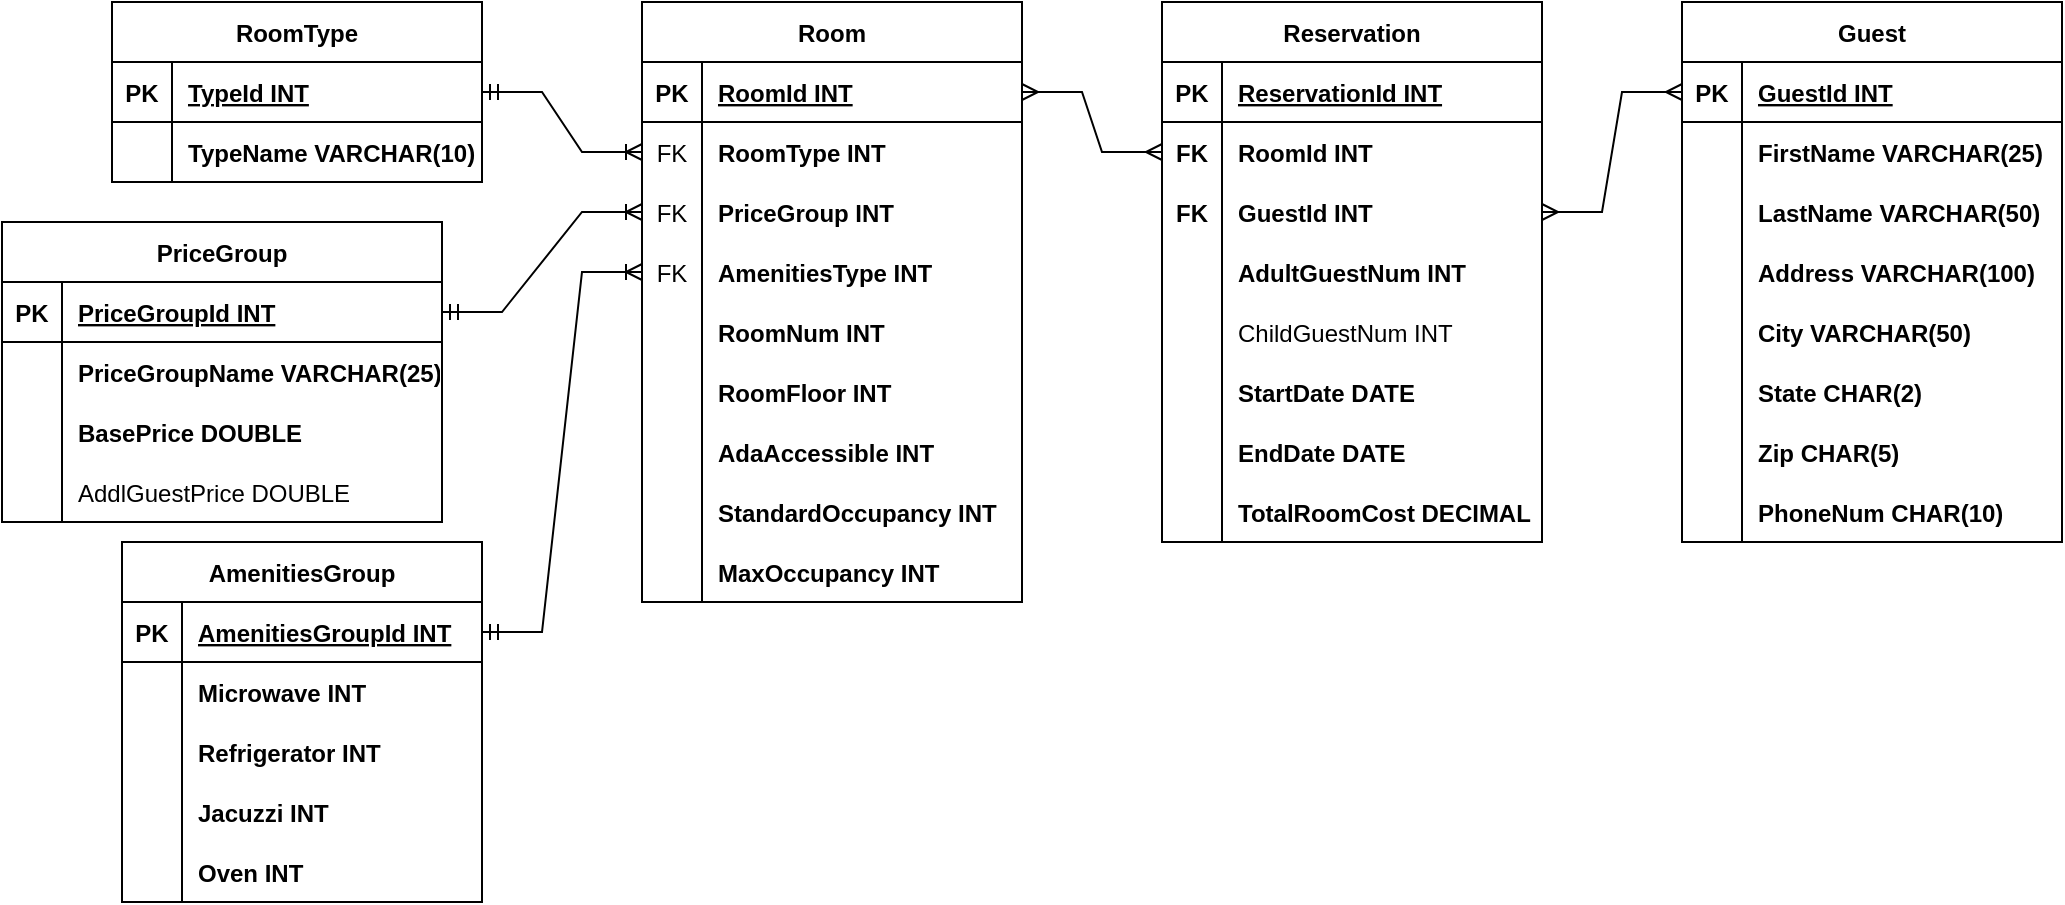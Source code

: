 <mxfile version="20.5.1" type="device"><diagram id="3-YCGGpNm0rzgTaGcJvv" name="Page-1"><mxGraphModel dx="1742" dy="748" grid="1" gridSize="10" guides="1" tooltips="1" connect="1" arrows="1" fold="1" page="1" pageScale="1" pageWidth="850" pageHeight="1100" math="0" shadow="0"><root><mxCell id="0"/><mxCell id="1" parent="0"/><mxCell id="HAqNEDZajmoXnKxnrT2e-1" value="Room" style="shape=table;startSize=30;container=1;collapsible=1;childLayout=tableLayout;fixedRows=1;rowLines=0;fontStyle=1;align=center;resizeLast=1;" vertex="1" parent="1"><mxGeometry x="-190" y="160" width="190" height="300" as="geometry"/></mxCell><mxCell id="HAqNEDZajmoXnKxnrT2e-2" value="" style="shape=tableRow;horizontal=0;startSize=0;swimlaneHead=0;swimlaneBody=0;fillColor=none;collapsible=0;dropTarget=0;points=[[0,0.5],[1,0.5]];portConstraint=eastwest;top=0;left=0;right=0;bottom=1;" vertex="1" parent="HAqNEDZajmoXnKxnrT2e-1"><mxGeometry y="30" width="190" height="30" as="geometry"/></mxCell><mxCell id="HAqNEDZajmoXnKxnrT2e-3" value="PK" style="shape=partialRectangle;connectable=0;fillColor=none;top=0;left=0;bottom=0;right=0;fontStyle=1;overflow=hidden;" vertex="1" parent="HAqNEDZajmoXnKxnrT2e-2"><mxGeometry width="30" height="30" as="geometry"><mxRectangle width="30" height="30" as="alternateBounds"/></mxGeometry></mxCell><mxCell id="HAqNEDZajmoXnKxnrT2e-4" value="RoomId INT" style="shape=partialRectangle;connectable=0;fillColor=none;top=0;left=0;bottom=0;right=0;align=left;spacingLeft=6;fontStyle=5;overflow=hidden;" vertex="1" parent="HAqNEDZajmoXnKxnrT2e-2"><mxGeometry x="30" width="160" height="30" as="geometry"><mxRectangle width="160" height="30" as="alternateBounds"/></mxGeometry></mxCell><mxCell id="HAqNEDZajmoXnKxnrT2e-5" value="" style="shape=tableRow;horizontal=0;startSize=0;swimlaneHead=0;swimlaneBody=0;fillColor=none;collapsible=0;dropTarget=0;points=[[0,0.5],[1,0.5]];portConstraint=eastwest;top=0;left=0;right=0;bottom=0;" vertex="1" parent="HAqNEDZajmoXnKxnrT2e-1"><mxGeometry y="60" width="190" height="30" as="geometry"/></mxCell><mxCell id="HAqNEDZajmoXnKxnrT2e-6" value="FK" style="shape=partialRectangle;connectable=0;fillColor=none;top=0;left=0;bottom=0;right=0;editable=1;overflow=hidden;" vertex="1" parent="HAqNEDZajmoXnKxnrT2e-5"><mxGeometry width="30" height="30" as="geometry"><mxRectangle width="30" height="30" as="alternateBounds"/></mxGeometry></mxCell><mxCell id="HAqNEDZajmoXnKxnrT2e-7" value="RoomType INT" style="shape=partialRectangle;connectable=0;fillColor=none;top=0;left=0;bottom=0;right=0;align=left;spacingLeft=6;overflow=hidden;fontStyle=1" vertex="1" parent="HAqNEDZajmoXnKxnrT2e-5"><mxGeometry x="30" width="160" height="30" as="geometry"><mxRectangle width="160" height="30" as="alternateBounds"/></mxGeometry></mxCell><mxCell id="HAqNEDZajmoXnKxnrT2e-58" value="" style="shape=tableRow;horizontal=0;startSize=0;swimlaneHead=0;swimlaneBody=0;fillColor=none;collapsible=0;dropTarget=0;points=[[0,0.5],[1,0.5]];portConstraint=eastwest;top=0;left=0;right=0;bottom=0;" vertex="1" parent="HAqNEDZajmoXnKxnrT2e-1"><mxGeometry y="90" width="190" height="30" as="geometry"/></mxCell><mxCell id="HAqNEDZajmoXnKxnrT2e-59" value="FK" style="shape=partialRectangle;connectable=0;fillColor=none;top=0;left=0;bottom=0;right=0;editable=1;overflow=hidden;" vertex="1" parent="HAqNEDZajmoXnKxnrT2e-58"><mxGeometry width="30" height="30" as="geometry"><mxRectangle width="30" height="30" as="alternateBounds"/></mxGeometry></mxCell><mxCell id="HAqNEDZajmoXnKxnrT2e-60" value="PriceGroup INT" style="shape=partialRectangle;connectable=0;fillColor=none;top=0;left=0;bottom=0;right=0;align=left;spacingLeft=6;overflow=hidden;fontStyle=1" vertex="1" parent="HAqNEDZajmoXnKxnrT2e-58"><mxGeometry x="30" width="160" height="30" as="geometry"><mxRectangle width="160" height="30" as="alternateBounds"/></mxGeometry></mxCell><mxCell id="HAqNEDZajmoXnKxnrT2e-36" value="" style="shape=tableRow;horizontal=0;startSize=0;swimlaneHead=0;swimlaneBody=0;fillColor=none;collapsible=0;dropTarget=0;points=[[0,0.5],[1,0.5]];portConstraint=eastwest;top=0;left=0;right=0;bottom=0;" vertex="1" parent="HAqNEDZajmoXnKxnrT2e-1"><mxGeometry y="120" width="190" height="30" as="geometry"/></mxCell><mxCell id="HAqNEDZajmoXnKxnrT2e-37" value="FK" style="shape=partialRectangle;connectable=0;fillColor=none;top=0;left=0;bottom=0;right=0;editable=1;overflow=hidden;" vertex="1" parent="HAqNEDZajmoXnKxnrT2e-36"><mxGeometry width="30" height="30" as="geometry"><mxRectangle width="30" height="30" as="alternateBounds"/></mxGeometry></mxCell><mxCell id="HAqNEDZajmoXnKxnrT2e-38" value="AmenitiesType INT" style="shape=partialRectangle;connectable=0;fillColor=none;top=0;left=0;bottom=0;right=0;align=left;spacingLeft=6;overflow=hidden;fontStyle=1" vertex="1" parent="HAqNEDZajmoXnKxnrT2e-36"><mxGeometry x="30" width="160" height="30" as="geometry"><mxRectangle width="160" height="30" as="alternateBounds"/></mxGeometry></mxCell><mxCell id="HAqNEDZajmoXnKxnrT2e-55" value="" style="shape=tableRow;horizontal=0;startSize=0;swimlaneHead=0;swimlaneBody=0;fillColor=none;collapsible=0;dropTarget=0;points=[[0,0.5],[1,0.5]];portConstraint=eastwest;top=0;left=0;right=0;bottom=0;" vertex="1" parent="HAqNEDZajmoXnKxnrT2e-1"><mxGeometry y="150" width="190" height="30" as="geometry"/></mxCell><mxCell id="HAqNEDZajmoXnKxnrT2e-56" value="" style="shape=partialRectangle;connectable=0;fillColor=none;top=0;left=0;bottom=0;right=0;editable=1;overflow=hidden;" vertex="1" parent="HAqNEDZajmoXnKxnrT2e-55"><mxGeometry width="30" height="30" as="geometry"><mxRectangle width="30" height="30" as="alternateBounds"/></mxGeometry></mxCell><mxCell id="HAqNEDZajmoXnKxnrT2e-57" value="RoomNum INT" style="shape=partialRectangle;connectable=0;fillColor=none;top=0;left=0;bottom=0;right=0;align=left;spacingLeft=6;overflow=hidden;fontStyle=1" vertex="1" parent="HAqNEDZajmoXnKxnrT2e-55"><mxGeometry x="30" width="160" height="30" as="geometry"><mxRectangle width="160" height="30" as="alternateBounds"/></mxGeometry></mxCell><mxCell id="HAqNEDZajmoXnKxnrT2e-189" value="" style="shape=tableRow;horizontal=0;startSize=0;swimlaneHead=0;swimlaneBody=0;fillColor=none;collapsible=0;dropTarget=0;points=[[0,0.5],[1,0.5]];portConstraint=eastwest;top=0;left=0;right=0;bottom=0;" vertex="1" parent="HAqNEDZajmoXnKxnrT2e-1"><mxGeometry y="180" width="190" height="30" as="geometry"/></mxCell><mxCell id="HAqNEDZajmoXnKxnrT2e-190" value="" style="shape=partialRectangle;connectable=0;fillColor=none;top=0;left=0;bottom=0;right=0;editable=1;overflow=hidden;" vertex="1" parent="HAqNEDZajmoXnKxnrT2e-189"><mxGeometry width="30" height="30" as="geometry"><mxRectangle width="30" height="30" as="alternateBounds"/></mxGeometry></mxCell><mxCell id="HAqNEDZajmoXnKxnrT2e-191" value="RoomFloor INT" style="shape=partialRectangle;connectable=0;fillColor=none;top=0;left=0;bottom=0;right=0;align=left;spacingLeft=6;overflow=hidden;fontStyle=1" vertex="1" parent="HAqNEDZajmoXnKxnrT2e-189"><mxGeometry x="30" width="160" height="30" as="geometry"><mxRectangle width="160" height="30" as="alternateBounds"/></mxGeometry></mxCell><mxCell id="HAqNEDZajmoXnKxnrT2e-8" value="" style="shape=tableRow;horizontal=0;startSize=0;swimlaneHead=0;swimlaneBody=0;fillColor=none;collapsible=0;dropTarget=0;points=[[0,0.5],[1,0.5]];portConstraint=eastwest;top=0;left=0;right=0;bottom=0;" vertex="1" parent="HAqNEDZajmoXnKxnrT2e-1"><mxGeometry y="210" width="190" height="30" as="geometry"/></mxCell><mxCell id="HAqNEDZajmoXnKxnrT2e-9" value="" style="shape=partialRectangle;connectable=0;fillColor=none;top=0;left=0;bottom=0;right=0;editable=1;overflow=hidden;" vertex="1" parent="HAqNEDZajmoXnKxnrT2e-8"><mxGeometry width="30" height="30" as="geometry"><mxRectangle width="30" height="30" as="alternateBounds"/></mxGeometry></mxCell><mxCell id="HAqNEDZajmoXnKxnrT2e-10" value="AdaAccessible INT" style="shape=partialRectangle;connectable=0;fillColor=none;top=0;left=0;bottom=0;right=0;align=left;spacingLeft=6;overflow=hidden;fontStyle=1" vertex="1" parent="HAqNEDZajmoXnKxnrT2e-8"><mxGeometry x="30" width="160" height="30" as="geometry"><mxRectangle width="160" height="30" as="alternateBounds"/></mxGeometry></mxCell><mxCell id="HAqNEDZajmoXnKxnrT2e-11" value="" style="shape=tableRow;horizontal=0;startSize=0;swimlaneHead=0;swimlaneBody=0;fillColor=none;collapsible=0;dropTarget=0;points=[[0,0.5],[1,0.5]];portConstraint=eastwest;top=0;left=0;right=0;bottom=0;" vertex="1" parent="HAqNEDZajmoXnKxnrT2e-1"><mxGeometry y="240" width="190" height="30" as="geometry"/></mxCell><mxCell id="HAqNEDZajmoXnKxnrT2e-12" value="" style="shape=partialRectangle;connectable=0;fillColor=none;top=0;left=0;bottom=0;right=0;editable=1;overflow=hidden;" vertex="1" parent="HAqNEDZajmoXnKxnrT2e-11"><mxGeometry width="30" height="30" as="geometry"><mxRectangle width="30" height="30" as="alternateBounds"/></mxGeometry></mxCell><mxCell id="HAqNEDZajmoXnKxnrT2e-13" value="StandardOccupancy INT" style="shape=partialRectangle;connectable=0;fillColor=none;top=0;left=0;bottom=0;right=0;align=left;spacingLeft=6;overflow=hidden;fontStyle=1" vertex="1" parent="HAqNEDZajmoXnKxnrT2e-11"><mxGeometry x="30" width="160" height="30" as="geometry"><mxRectangle width="160" height="30" as="alternateBounds"/></mxGeometry></mxCell><mxCell id="HAqNEDZajmoXnKxnrT2e-30" value="" style="shape=tableRow;horizontal=0;startSize=0;swimlaneHead=0;swimlaneBody=0;fillColor=none;collapsible=0;dropTarget=0;points=[[0,0.5],[1,0.5]];portConstraint=eastwest;top=0;left=0;right=0;bottom=0;" vertex="1" parent="HAqNEDZajmoXnKxnrT2e-1"><mxGeometry y="270" width="190" height="30" as="geometry"/></mxCell><mxCell id="HAqNEDZajmoXnKxnrT2e-31" value="" style="shape=partialRectangle;connectable=0;fillColor=none;top=0;left=0;bottom=0;right=0;editable=1;overflow=hidden;" vertex="1" parent="HAqNEDZajmoXnKxnrT2e-30"><mxGeometry width="30" height="30" as="geometry"><mxRectangle width="30" height="30" as="alternateBounds"/></mxGeometry></mxCell><mxCell id="HAqNEDZajmoXnKxnrT2e-32" value="MaxOccupancy INT" style="shape=partialRectangle;connectable=0;fillColor=none;top=0;left=0;bottom=0;right=0;align=left;spacingLeft=6;overflow=hidden;fontStyle=1" vertex="1" parent="HAqNEDZajmoXnKxnrT2e-30"><mxGeometry x="30" width="160" height="30" as="geometry"><mxRectangle width="160" height="30" as="alternateBounds"/></mxGeometry></mxCell><mxCell id="HAqNEDZajmoXnKxnrT2e-42" value="RoomType" style="shape=table;startSize=30;container=1;collapsible=1;childLayout=tableLayout;fixedRows=1;rowLines=0;fontStyle=1;align=center;resizeLast=1;" vertex="1" parent="1"><mxGeometry x="-455" y="160" width="185" height="90" as="geometry"/></mxCell><mxCell id="HAqNEDZajmoXnKxnrT2e-43" value="" style="shape=tableRow;horizontal=0;startSize=0;swimlaneHead=0;swimlaneBody=0;fillColor=none;collapsible=0;dropTarget=0;points=[[0,0.5],[1,0.5]];portConstraint=eastwest;top=0;left=0;right=0;bottom=1;" vertex="1" parent="HAqNEDZajmoXnKxnrT2e-42"><mxGeometry y="30" width="185" height="30" as="geometry"/></mxCell><mxCell id="HAqNEDZajmoXnKxnrT2e-44" value="PK" style="shape=partialRectangle;connectable=0;fillColor=none;top=0;left=0;bottom=0;right=0;fontStyle=1;overflow=hidden;" vertex="1" parent="HAqNEDZajmoXnKxnrT2e-43"><mxGeometry width="30" height="30" as="geometry"><mxRectangle width="30" height="30" as="alternateBounds"/></mxGeometry></mxCell><mxCell id="HAqNEDZajmoXnKxnrT2e-45" value="TypeId INT" style="shape=partialRectangle;connectable=0;fillColor=none;top=0;left=0;bottom=0;right=0;align=left;spacingLeft=6;fontStyle=5;overflow=hidden;" vertex="1" parent="HAqNEDZajmoXnKxnrT2e-43"><mxGeometry x="30" width="155" height="30" as="geometry"><mxRectangle width="155" height="30" as="alternateBounds"/></mxGeometry></mxCell><mxCell id="HAqNEDZajmoXnKxnrT2e-46" value="" style="shape=tableRow;horizontal=0;startSize=0;swimlaneHead=0;swimlaneBody=0;fillColor=none;collapsible=0;dropTarget=0;points=[[0,0.5],[1,0.5]];portConstraint=eastwest;top=0;left=0;right=0;bottom=0;" vertex="1" parent="HAqNEDZajmoXnKxnrT2e-42"><mxGeometry y="60" width="185" height="30" as="geometry"/></mxCell><mxCell id="HAqNEDZajmoXnKxnrT2e-47" value="" style="shape=partialRectangle;connectable=0;fillColor=none;top=0;left=0;bottom=0;right=0;editable=1;overflow=hidden;" vertex="1" parent="HAqNEDZajmoXnKxnrT2e-46"><mxGeometry width="30" height="30" as="geometry"><mxRectangle width="30" height="30" as="alternateBounds"/></mxGeometry></mxCell><mxCell id="HAqNEDZajmoXnKxnrT2e-48" value="TypeName VARCHAR(10)" style="shape=partialRectangle;connectable=0;fillColor=none;top=0;left=0;bottom=0;right=0;align=left;spacingLeft=6;overflow=hidden;fontStyle=1" vertex="1" parent="HAqNEDZajmoXnKxnrT2e-46"><mxGeometry x="30" width="155" height="30" as="geometry"><mxRectangle width="155" height="30" as="alternateBounds"/></mxGeometry></mxCell><mxCell id="HAqNEDZajmoXnKxnrT2e-61" value="PriceGroup" style="shape=table;startSize=30;container=1;collapsible=1;childLayout=tableLayout;fixedRows=1;rowLines=0;fontStyle=1;align=center;resizeLast=1;" vertex="1" parent="1"><mxGeometry x="-510" y="270" width="220" height="150" as="geometry"/></mxCell><mxCell id="HAqNEDZajmoXnKxnrT2e-62" value="" style="shape=tableRow;horizontal=0;startSize=0;swimlaneHead=0;swimlaneBody=0;fillColor=none;collapsible=0;dropTarget=0;points=[[0,0.5],[1,0.5]];portConstraint=eastwest;top=0;left=0;right=0;bottom=1;" vertex="1" parent="HAqNEDZajmoXnKxnrT2e-61"><mxGeometry y="30" width="220" height="30" as="geometry"/></mxCell><mxCell id="HAqNEDZajmoXnKxnrT2e-63" value="PK" style="shape=partialRectangle;connectable=0;fillColor=none;top=0;left=0;bottom=0;right=0;fontStyle=1;overflow=hidden;" vertex="1" parent="HAqNEDZajmoXnKxnrT2e-62"><mxGeometry width="30" height="30" as="geometry"><mxRectangle width="30" height="30" as="alternateBounds"/></mxGeometry></mxCell><mxCell id="HAqNEDZajmoXnKxnrT2e-64" value="PriceGroupId INT" style="shape=partialRectangle;connectable=0;fillColor=none;top=0;left=0;bottom=0;right=0;align=left;spacingLeft=6;fontStyle=5;overflow=hidden;" vertex="1" parent="HAqNEDZajmoXnKxnrT2e-62"><mxGeometry x="30" width="190" height="30" as="geometry"><mxRectangle width="190" height="30" as="alternateBounds"/></mxGeometry></mxCell><mxCell id="HAqNEDZajmoXnKxnrT2e-65" value="" style="shape=tableRow;horizontal=0;startSize=0;swimlaneHead=0;swimlaneBody=0;fillColor=none;collapsible=0;dropTarget=0;points=[[0,0.5],[1,0.5]];portConstraint=eastwest;top=0;left=0;right=0;bottom=0;" vertex="1" parent="HAqNEDZajmoXnKxnrT2e-61"><mxGeometry y="60" width="220" height="30" as="geometry"/></mxCell><mxCell id="HAqNEDZajmoXnKxnrT2e-66" value="" style="shape=partialRectangle;connectable=0;fillColor=none;top=0;left=0;bottom=0;right=0;editable=1;overflow=hidden;" vertex="1" parent="HAqNEDZajmoXnKxnrT2e-65"><mxGeometry width="30" height="30" as="geometry"><mxRectangle width="30" height="30" as="alternateBounds"/></mxGeometry></mxCell><mxCell id="HAqNEDZajmoXnKxnrT2e-67" value="PriceGroupName VARCHAR(25)" style="shape=partialRectangle;connectable=0;fillColor=none;top=0;left=0;bottom=0;right=0;align=left;spacingLeft=6;overflow=hidden;fontStyle=1" vertex="1" parent="HAqNEDZajmoXnKxnrT2e-65"><mxGeometry x="30" width="190" height="30" as="geometry"><mxRectangle width="190" height="30" as="alternateBounds"/></mxGeometry></mxCell><mxCell id="HAqNEDZajmoXnKxnrT2e-183" value="" style="shape=tableRow;horizontal=0;startSize=0;swimlaneHead=0;swimlaneBody=0;fillColor=none;collapsible=0;dropTarget=0;points=[[0,0.5],[1,0.5]];portConstraint=eastwest;top=0;left=0;right=0;bottom=0;" vertex="1" parent="HAqNEDZajmoXnKxnrT2e-61"><mxGeometry y="90" width="220" height="30" as="geometry"/></mxCell><mxCell id="HAqNEDZajmoXnKxnrT2e-184" value="" style="shape=partialRectangle;connectable=0;fillColor=none;top=0;left=0;bottom=0;right=0;editable=1;overflow=hidden;" vertex="1" parent="HAqNEDZajmoXnKxnrT2e-183"><mxGeometry width="30" height="30" as="geometry"><mxRectangle width="30" height="30" as="alternateBounds"/></mxGeometry></mxCell><mxCell id="HAqNEDZajmoXnKxnrT2e-185" value="BasePrice DOUBLE" style="shape=partialRectangle;connectable=0;fillColor=none;top=0;left=0;bottom=0;right=0;align=left;spacingLeft=6;overflow=hidden;fontStyle=1" vertex="1" parent="HAqNEDZajmoXnKxnrT2e-183"><mxGeometry x="30" width="190" height="30" as="geometry"><mxRectangle width="190" height="30" as="alternateBounds"/></mxGeometry></mxCell><mxCell id="HAqNEDZajmoXnKxnrT2e-68" value="" style="shape=tableRow;horizontal=0;startSize=0;swimlaneHead=0;swimlaneBody=0;fillColor=none;collapsible=0;dropTarget=0;points=[[0,0.5],[1,0.5]];portConstraint=eastwest;top=0;left=0;right=0;bottom=0;" vertex="1" parent="HAqNEDZajmoXnKxnrT2e-61"><mxGeometry y="120" width="220" height="30" as="geometry"/></mxCell><mxCell id="HAqNEDZajmoXnKxnrT2e-69" value="" style="shape=partialRectangle;connectable=0;fillColor=none;top=0;left=0;bottom=0;right=0;editable=1;overflow=hidden;" vertex="1" parent="HAqNEDZajmoXnKxnrT2e-68"><mxGeometry width="30" height="30" as="geometry"><mxRectangle width="30" height="30" as="alternateBounds"/></mxGeometry></mxCell><mxCell id="HAqNEDZajmoXnKxnrT2e-70" value="AddlGuestPrice DOUBLE" style="shape=partialRectangle;connectable=0;fillColor=none;top=0;left=0;bottom=0;right=0;align=left;spacingLeft=6;overflow=hidden;fontStyle=0" vertex="1" parent="HAqNEDZajmoXnKxnrT2e-68"><mxGeometry x="30" width="190" height="30" as="geometry"><mxRectangle width="190" height="30" as="alternateBounds"/></mxGeometry></mxCell><mxCell id="HAqNEDZajmoXnKxnrT2e-74" value="Guest" style="shape=table;startSize=30;container=1;collapsible=1;childLayout=tableLayout;fixedRows=1;rowLines=0;fontStyle=1;align=center;resizeLast=1;" vertex="1" parent="1"><mxGeometry x="330" y="160" width="190" height="270" as="geometry"/></mxCell><mxCell id="HAqNEDZajmoXnKxnrT2e-75" value="" style="shape=tableRow;horizontal=0;startSize=0;swimlaneHead=0;swimlaneBody=0;fillColor=none;collapsible=0;dropTarget=0;points=[[0,0.5],[1,0.5]];portConstraint=eastwest;top=0;left=0;right=0;bottom=1;" vertex="1" parent="HAqNEDZajmoXnKxnrT2e-74"><mxGeometry y="30" width="190" height="30" as="geometry"/></mxCell><mxCell id="HAqNEDZajmoXnKxnrT2e-76" value="PK" style="shape=partialRectangle;connectable=0;fillColor=none;top=0;left=0;bottom=0;right=0;fontStyle=1;overflow=hidden;" vertex="1" parent="HAqNEDZajmoXnKxnrT2e-75"><mxGeometry width="30" height="30" as="geometry"><mxRectangle width="30" height="30" as="alternateBounds"/></mxGeometry></mxCell><mxCell id="HAqNEDZajmoXnKxnrT2e-77" value="GuestId INT" style="shape=partialRectangle;connectable=0;fillColor=none;top=0;left=0;bottom=0;right=0;align=left;spacingLeft=6;fontStyle=5;overflow=hidden;" vertex="1" parent="HAqNEDZajmoXnKxnrT2e-75"><mxGeometry x="30" width="160" height="30" as="geometry"><mxRectangle width="160" height="30" as="alternateBounds"/></mxGeometry></mxCell><mxCell id="HAqNEDZajmoXnKxnrT2e-78" value="" style="shape=tableRow;horizontal=0;startSize=0;swimlaneHead=0;swimlaneBody=0;fillColor=none;collapsible=0;dropTarget=0;points=[[0,0.5],[1,0.5]];portConstraint=eastwest;top=0;left=0;right=0;bottom=0;" vertex="1" parent="HAqNEDZajmoXnKxnrT2e-74"><mxGeometry y="60" width="190" height="30" as="geometry"/></mxCell><mxCell id="HAqNEDZajmoXnKxnrT2e-79" value="" style="shape=partialRectangle;connectable=0;fillColor=none;top=0;left=0;bottom=0;right=0;editable=1;overflow=hidden;" vertex="1" parent="HAqNEDZajmoXnKxnrT2e-78"><mxGeometry width="30" height="30" as="geometry"><mxRectangle width="30" height="30" as="alternateBounds"/></mxGeometry></mxCell><mxCell id="HAqNEDZajmoXnKxnrT2e-80" value="FirstName VARCHAR(25)" style="shape=partialRectangle;connectable=0;fillColor=none;top=0;left=0;bottom=0;right=0;align=left;spacingLeft=6;overflow=hidden;fontStyle=1" vertex="1" parent="HAqNEDZajmoXnKxnrT2e-78"><mxGeometry x="30" width="160" height="30" as="geometry"><mxRectangle width="160" height="30" as="alternateBounds"/></mxGeometry></mxCell><mxCell id="HAqNEDZajmoXnKxnrT2e-81" value="" style="shape=tableRow;horizontal=0;startSize=0;swimlaneHead=0;swimlaneBody=0;fillColor=none;collapsible=0;dropTarget=0;points=[[0,0.5],[1,0.5]];portConstraint=eastwest;top=0;left=0;right=0;bottom=0;" vertex="1" parent="HAqNEDZajmoXnKxnrT2e-74"><mxGeometry y="90" width="190" height="30" as="geometry"/></mxCell><mxCell id="HAqNEDZajmoXnKxnrT2e-82" value="" style="shape=partialRectangle;connectable=0;fillColor=none;top=0;left=0;bottom=0;right=0;editable=1;overflow=hidden;" vertex="1" parent="HAqNEDZajmoXnKxnrT2e-81"><mxGeometry width="30" height="30" as="geometry"><mxRectangle width="30" height="30" as="alternateBounds"/></mxGeometry></mxCell><mxCell id="HAqNEDZajmoXnKxnrT2e-83" value="LastName VARCHAR(50)" style="shape=partialRectangle;connectable=0;fillColor=none;top=0;left=0;bottom=0;right=0;align=left;spacingLeft=6;overflow=hidden;fontStyle=1" vertex="1" parent="HAqNEDZajmoXnKxnrT2e-81"><mxGeometry x="30" width="160" height="30" as="geometry"><mxRectangle width="160" height="30" as="alternateBounds"/></mxGeometry></mxCell><mxCell id="HAqNEDZajmoXnKxnrT2e-84" value="" style="shape=tableRow;horizontal=0;startSize=0;swimlaneHead=0;swimlaneBody=0;fillColor=none;collapsible=0;dropTarget=0;points=[[0,0.5],[1,0.5]];portConstraint=eastwest;top=0;left=0;right=0;bottom=0;" vertex="1" parent="HAqNEDZajmoXnKxnrT2e-74"><mxGeometry y="120" width="190" height="30" as="geometry"/></mxCell><mxCell id="HAqNEDZajmoXnKxnrT2e-85" value="" style="shape=partialRectangle;connectable=0;fillColor=none;top=0;left=0;bottom=0;right=0;editable=1;overflow=hidden;" vertex="1" parent="HAqNEDZajmoXnKxnrT2e-84"><mxGeometry width="30" height="30" as="geometry"><mxRectangle width="30" height="30" as="alternateBounds"/></mxGeometry></mxCell><mxCell id="HAqNEDZajmoXnKxnrT2e-86" value="Address VARCHAR(100)" style="shape=partialRectangle;connectable=0;fillColor=none;top=0;left=0;bottom=0;right=0;align=left;spacingLeft=6;overflow=hidden;fontStyle=1" vertex="1" parent="HAqNEDZajmoXnKxnrT2e-84"><mxGeometry x="30" width="160" height="30" as="geometry"><mxRectangle width="160" height="30" as="alternateBounds"/></mxGeometry></mxCell><mxCell id="HAqNEDZajmoXnKxnrT2e-87" value="" style="shape=tableRow;horizontal=0;startSize=0;swimlaneHead=0;swimlaneBody=0;fillColor=none;collapsible=0;dropTarget=0;points=[[0,0.5],[1,0.5]];portConstraint=eastwest;top=0;left=0;right=0;bottom=0;" vertex="1" parent="HAqNEDZajmoXnKxnrT2e-74"><mxGeometry y="150" width="190" height="30" as="geometry"/></mxCell><mxCell id="HAqNEDZajmoXnKxnrT2e-88" value="" style="shape=partialRectangle;connectable=0;fillColor=none;top=0;left=0;bottom=0;right=0;editable=1;overflow=hidden;" vertex="1" parent="HAqNEDZajmoXnKxnrT2e-87"><mxGeometry width="30" height="30" as="geometry"><mxRectangle width="30" height="30" as="alternateBounds"/></mxGeometry></mxCell><mxCell id="HAqNEDZajmoXnKxnrT2e-89" value="City VARCHAR(50)" style="shape=partialRectangle;connectable=0;fillColor=none;top=0;left=0;bottom=0;right=0;align=left;spacingLeft=6;overflow=hidden;fontStyle=1" vertex="1" parent="HAqNEDZajmoXnKxnrT2e-87"><mxGeometry x="30" width="160" height="30" as="geometry"><mxRectangle width="160" height="30" as="alternateBounds"/></mxGeometry></mxCell><mxCell id="HAqNEDZajmoXnKxnrT2e-90" value="" style="shape=tableRow;horizontal=0;startSize=0;swimlaneHead=0;swimlaneBody=0;fillColor=none;collapsible=0;dropTarget=0;points=[[0,0.5],[1,0.5]];portConstraint=eastwest;top=0;left=0;right=0;bottom=0;" vertex="1" parent="HAqNEDZajmoXnKxnrT2e-74"><mxGeometry y="180" width="190" height="30" as="geometry"/></mxCell><mxCell id="HAqNEDZajmoXnKxnrT2e-91" value="" style="shape=partialRectangle;connectable=0;fillColor=none;top=0;left=0;bottom=0;right=0;editable=1;overflow=hidden;" vertex="1" parent="HAqNEDZajmoXnKxnrT2e-90"><mxGeometry width="30" height="30" as="geometry"><mxRectangle width="30" height="30" as="alternateBounds"/></mxGeometry></mxCell><mxCell id="HAqNEDZajmoXnKxnrT2e-92" value="State CHAR(2)" style="shape=partialRectangle;connectable=0;fillColor=none;top=0;left=0;bottom=0;right=0;align=left;spacingLeft=6;overflow=hidden;fontStyle=1" vertex="1" parent="HAqNEDZajmoXnKxnrT2e-90"><mxGeometry x="30" width="160" height="30" as="geometry"><mxRectangle width="160" height="30" as="alternateBounds"/></mxGeometry></mxCell><mxCell id="HAqNEDZajmoXnKxnrT2e-93" value="" style="shape=tableRow;horizontal=0;startSize=0;swimlaneHead=0;swimlaneBody=0;fillColor=none;collapsible=0;dropTarget=0;points=[[0,0.5],[1,0.5]];portConstraint=eastwest;top=0;left=0;right=0;bottom=0;" vertex="1" parent="HAqNEDZajmoXnKxnrT2e-74"><mxGeometry y="210" width="190" height="30" as="geometry"/></mxCell><mxCell id="HAqNEDZajmoXnKxnrT2e-94" value="" style="shape=partialRectangle;connectable=0;fillColor=none;top=0;left=0;bottom=0;right=0;editable=1;overflow=hidden;" vertex="1" parent="HAqNEDZajmoXnKxnrT2e-93"><mxGeometry width="30" height="30" as="geometry"><mxRectangle width="30" height="30" as="alternateBounds"/></mxGeometry></mxCell><mxCell id="HAqNEDZajmoXnKxnrT2e-95" value="Zip CHAR(5)" style="shape=partialRectangle;connectable=0;fillColor=none;top=0;left=0;bottom=0;right=0;align=left;spacingLeft=6;overflow=hidden;fontStyle=1" vertex="1" parent="HAqNEDZajmoXnKxnrT2e-93"><mxGeometry x="30" width="160" height="30" as="geometry"><mxRectangle width="160" height="30" as="alternateBounds"/></mxGeometry></mxCell><mxCell id="HAqNEDZajmoXnKxnrT2e-96" value="" style="shape=tableRow;horizontal=0;startSize=0;swimlaneHead=0;swimlaneBody=0;fillColor=none;collapsible=0;dropTarget=0;points=[[0,0.5],[1,0.5]];portConstraint=eastwest;top=0;left=0;right=0;bottom=0;" vertex="1" parent="HAqNEDZajmoXnKxnrT2e-74"><mxGeometry y="240" width="190" height="30" as="geometry"/></mxCell><mxCell id="HAqNEDZajmoXnKxnrT2e-97" value="" style="shape=partialRectangle;connectable=0;fillColor=none;top=0;left=0;bottom=0;right=0;editable=1;overflow=hidden;" vertex="1" parent="HAqNEDZajmoXnKxnrT2e-96"><mxGeometry width="30" height="30" as="geometry"><mxRectangle width="30" height="30" as="alternateBounds"/></mxGeometry></mxCell><mxCell id="HAqNEDZajmoXnKxnrT2e-98" value="PhoneNum CHAR(10)" style="shape=partialRectangle;connectable=0;fillColor=none;top=0;left=0;bottom=0;right=0;align=left;spacingLeft=6;overflow=hidden;fontStyle=1" vertex="1" parent="HAqNEDZajmoXnKxnrT2e-96"><mxGeometry x="30" width="160" height="30" as="geometry"><mxRectangle width="160" height="30" as="alternateBounds"/></mxGeometry></mxCell><mxCell id="HAqNEDZajmoXnKxnrT2e-99" value="Reservation" style="shape=table;startSize=30;container=1;collapsible=1;childLayout=tableLayout;fixedRows=1;rowLines=0;fontStyle=1;align=center;resizeLast=1;" vertex="1" parent="1"><mxGeometry x="70" y="160" width="190" height="270" as="geometry"/></mxCell><mxCell id="HAqNEDZajmoXnKxnrT2e-100" value="" style="shape=tableRow;horizontal=0;startSize=0;swimlaneHead=0;swimlaneBody=0;fillColor=none;collapsible=0;dropTarget=0;points=[[0,0.5],[1,0.5]];portConstraint=eastwest;top=0;left=0;right=0;bottom=1;" vertex="1" parent="HAqNEDZajmoXnKxnrT2e-99"><mxGeometry y="30" width="190" height="30" as="geometry"/></mxCell><mxCell id="HAqNEDZajmoXnKxnrT2e-101" value="PK" style="shape=partialRectangle;connectable=0;fillColor=none;top=0;left=0;bottom=0;right=0;fontStyle=1;overflow=hidden;" vertex="1" parent="HAqNEDZajmoXnKxnrT2e-100"><mxGeometry width="30" height="30" as="geometry"><mxRectangle width="30" height="30" as="alternateBounds"/></mxGeometry></mxCell><mxCell id="HAqNEDZajmoXnKxnrT2e-102" value="ReservationId INT" style="shape=partialRectangle;connectable=0;fillColor=none;top=0;left=0;bottom=0;right=0;align=left;spacingLeft=6;fontStyle=5;overflow=hidden;" vertex="1" parent="HAqNEDZajmoXnKxnrT2e-100"><mxGeometry x="30" width="160" height="30" as="geometry"><mxRectangle width="160" height="30" as="alternateBounds"/></mxGeometry></mxCell><mxCell id="HAqNEDZajmoXnKxnrT2e-103" value="" style="shape=tableRow;horizontal=0;startSize=0;swimlaneHead=0;swimlaneBody=0;fillColor=none;collapsible=0;dropTarget=0;points=[[0,0.5],[1,0.5]];portConstraint=eastwest;top=0;left=0;right=0;bottom=0;" vertex="1" parent="HAqNEDZajmoXnKxnrT2e-99"><mxGeometry y="60" width="190" height="30" as="geometry"/></mxCell><mxCell id="HAqNEDZajmoXnKxnrT2e-104" value="FK" style="shape=partialRectangle;connectable=0;fillColor=none;top=0;left=0;bottom=0;right=0;editable=1;overflow=hidden;fontStyle=1" vertex="1" parent="HAqNEDZajmoXnKxnrT2e-103"><mxGeometry width="30" height="30" as="geometry"><mxRectangle width="30" height="30" as="alternateBounds"/></mxGeometry></mxCell><mxCell id="HAqNEDZajmoXnKxnrT2e-105" value="RoomId INT" style="shape=partialRectangle;connectable=0;fillColor=none;top=0;left=0;bottom=0;right=0;align=left;spacingLeft=6;overflow=hidden;fontStyle=1" vertex="1" parent="HAqNEDZajmoXnKxnrT2e-103"><mxGeometry x="30" width="160" height="30" as="geometry"><mxRectangle width="160" height="30" as="alternateBounds"/></mxGeometry></mxCell><mxCell id="HAqNEDZajmoXnKxnrT2e-106" value="" style="shape=tableRow;horizontal=0;startSize=0;swimlaneHead=0;swimlaneBody=0;fillColor=none;collapsible=0;dropTarget=0;points=[[0,0.5],[1,0.5]];portConstraint=eastwest;top=0;left=0;right=0;bottom=0;" vertex="1" parent="HAqNEDZajmoXnKxnrT2e-99"><mxGeometry y="90" width="190" height="30" as="geometry"/></mxCell><mxCell id="HAqNEDZajmoXnKxnrT2e-107" value="FK" style="shape=partialRectangle;connectable=0;fillColor=none;top=0;left=0;bottom=0;right=0;editable=1;overflow=hidden;fontStyle=1" vertex="1" parent="HAqNEDZajmoXnKxnrT2e-106"><mxGeometry width="30" height="30" as="geometry"><mxRectangle width="30" height="30" as="alternateBounds"/></mxGeometry></mxCell><mxCell id="HAqNEDZajmoXnKxnrT2e-108" value="GuestId INT" style="shape=partialRectangle;connectable=0;fillColor=none;top=0;left=0;bottom=0;right=0;align=left;spacingLeft=6;overflow=hidden;fontStyle=1" vertex="1" parent="HAqNEDZajmoXnKxnrT2e-106"><mxGeometry x="30" width="160" height="30" as="geometry"><mxRectangle width="160" height="30" as="alternateBounds"/></mxGeometry></mxCell><mxCell id="HAqNEDZajmoXnKxnrT2e-109" value="" style="shape=tableRow;horizontal=0;startSize=0;swimlaneHead=0;swimlaneBody=0;fillColor=none;collapsible=0;dropTarget=0;points=[[0,0.5],[1,0.5]];portConstraint=eastwest;top=0;left=0;right=0;bottom=0;" vertex="1" parent="HAqNEDZajmoXnKxnrT2e-99"><mxGeometry y="120" width="190" height="30" as="geometry"/></mxCell><mxCell id="HAqNEDZajmoXnKxnrT2e-110" value="" style="shape=partialRectangle;connectable=0;fillColor=none;top=0;left=0;bottom=0;right=0;editable=1;overflow=hidden;" vertex="1" parent="HAqNEDZajmoXnKxnrT2e-109"><mxGeometry width="30" height="30" as="geometry"><mxRectangle width="30" height="30" as="alternateBounds"/></mxGeometry></mxCell><mxCell id="HAqNEDZajmoXnKxnrT2e-111" value="AdultGuestNum INT" style="shape=partialRectangle;connectable=0;fillColor=none;top=0;left=0;bottom=0;right=0;align=left;spacingLeft=6;overflow=hidden;fontStyle=1" vertex="1" parent="HAqNEDZajmoXnKxnrT2e-109"><mxGeometry x="30" width="160" height="30" as="geometry"><mxRectangle width="160" height="30" as="alternateBounds"/></mxGeometry></mxCell><mxCell id="HAqNEDZajmoXnKxnrT2e-112" value="" style="shape=tableRow;horizontal=0;startSize=0;swimlaneHead=0;swimlaneBody=0;fillColor=none;collapsible=0;dropTarget=0;points=[[0,0.5],[1,0.5]];portConstraint=eastwest;top=0;left=0;right=0;bottom=0;" vertex="1" parent="HAqNEDZajmoXnKxnrT2e-99"><mxGeometry y="150" width="190" height="30" as="geometry"/></mxCell><mxCell id="HAqNEDZajmoXnKxnrT2e-113" value="" style="shape=partialRectangle;connectable=0;fillColor=none;top=0;left=0;bottom=0;right=0;editable=1;overflow=hidden;" vertex="1" parent="HAqNEDZajmoXnKxnrT2e-112"><mxGeometry width="30" height="30" as="geometry"><mxRectangle width="30" height="30" as="alternateBounds"/></mxGeometry></mxCell><mxCell id="HAqNEDZajmoXnKxnrT2e-114" value="ChildGuestNum INT" style="shape=partialRectangle;connectable=0;fillColor=none;top=0;left=0;bottom=0;right=0;align=left;spacingLeft=6;overflow=hidden;fontStyle=0" vertex="1" parent="HAqNEDZajmoXnKxnrT2e-112"><mxGeometry x="30" width="160" height="30" as="geometry"><mxRectangle width="160" height="30" as="alternateBounds"/></mxGeometry></mxCell><mxCell id="HAqNEDZajmoXnKxnrT2e-131" value="" style="shape=tableRow;horizontal=0;startSize=0;swimlaneHead=0;swimlaneBody=0;fillColor=none;collapsible=0;dropTarget=0;points=[[0,0.5],[1,0.5]];portConstraint=eastwest;top=0;left=0;right=0;bottom=0;" vertex="1" parent="HAqNEDZajmoXnKxnrT2e-99"><mxGeometry y="180" width="190" height="30" as="geometry"/></mxCell><mxCell id="HAqNEDZajmoXnKxnrT2e-132" value="" style="shape=partialRectangle;connectable=0;fillColor=none;top=0;left=0;bottom=0;right=0;editable=1;overflow=hidden;" vertex="1" parent="HAqNEDZajmoXnKxnrT2e-131"><mxGeometry width="30" height="30" as="geometry"><mxRectangle width="30" height="30" as="alternateBounds"/></mxGeometry></mxCell><mxCell id="HAqNEDZajmoXnKxnrT2e-133" value="StartDate DATE" style="shape=partialRectangle;connectable=0;fillColor=none;top=0;left=0;bottom=0;right=0;align=left;spacingLeft=6;overflow=hidden;fontStyle=1" vertex="1" parent="HAqNEDZajmoXnKxnrT2e-131"><mxGeometry x="30" width="160" height="30" as="geometry"><mxRectangle width="160" height="30" as="alternateBounds"/></mxGeometry></mxCell><mxCell id="HAqNEDZajmoXnKxnrT2e-134" value="" style="shape=tableRow;horizontal=0;startSize=0;swimlaneHead=0;swimlaneBody=0;fillColor=none;collapsible=0;dropTarget=0;points=[[0,0.5],[1,0.5]];portConstraint=eastwest;top=0;left=0;right=0;bottom=0;" vertex="1" parent="HAqNEDZajmoXnKxnrT2e-99"><mxGeometry y="210" width="190" height="30" as="geometry"/></mxCell><mxCell id="HAqNEDZajmoXnKxnrT2e-135" value="" style="shape=partialRectangle;connectable=0;fillColor=none;top=0;left=0;bottom=0;right=0;editable=1;overflow=hidden;" vertex="1" parent="HAqNEDZajmoXnKxnrT2e-134"><mxGeometry width="30" height="30" as="geometry"><mxRectangle width="30" height="30" as="alternateBounds"/></mxGeometry></mxCell><mxCell id="HAqNEDZajmoXnKxnrT2e-136" value="EndDate DATE" style="shape=partialRectangle;connectable=0;fillColor=none;top=0;left=0;bottom=0;right=0;align=left;spacingLeft=6;overflow=hidden;fontStyle=1" vertex="1" parent="HAqNEDZajmoXnKxnrT2e-134"><mxGeometry x="30" width="160" height="30" as="geometry"><mxRectangle width="160" height="30" as="alternateBounds"/></mxGeometry></mxCell><mxCell id="HAqNEDZajmoXnKxnrT2e-137" value="" style="shape=tableRow;horizontal=0;startSize=0;swimlaneHead=0;swimlaneBody=0;fillColor=none;collapsible=0;dropTarget=0;points=[[0,0.5],[1,0.5]];portConstraint=eastwest;top=0;left=0;right=0;bottom=0;" vertex="1" parent="HAqNEDZajmoXnKxnrT2e-99"><mxGeometry y="240" width="190" height="30" as="geometry"/></mxCell><mxCell id="HAqNEDZajmoXnKxnrT2e-138" value="" style="shape=partialRectangle;connectable=0;fillColor=none;top=0;left=0;bottom=0;right=0;editable=1;overflow=hidden;" vertex="1" parent="HAqNEDZajmoXnKxnrT2e-137"><mxGeometry width="30" height="30" as="geometry"><mxRectangle width="30" height="30" as="alternateBounds"/></mxGeometry></mxCell><mxCell id="HAqNEDZajmoXnKxnrT2e-139" value="TotalRoomCost DECIMAL" style="shape=partialRectangle;connectable=0;fillColor=none;top=0;left=0;bottom=0;right=0;align=left;spacingLeft=6;overflow=hidden;fontStyle=1" vertex="1" parent="HAqNEDZajmoXnKxnrT2e-137"><mxGeometry x="30" width="160" height="30" as="geometry"><mxRectangle width="160" height="30" as="alternateBounds"/></mxGeometry></mxCell><mxCell id="HAqNEDZajmoXnKxnrT2e-143" value="" style="edgeStyle=entityRelationEdgeStyle;fontSize=12;html=1;endArrow=ERoneToMany;startArrow=ERmandOne;rounded=0;exitX=1;exitY=0.5;exitDx=0;exitDy=0;entryX=0;entryY=0.5;entryDx=0;entryDy=0;" edge="1" parent="1" source="HAqNEDZajmoXnKxnrT2e-43" target="HAqNEDZajmoXnKxnrT2e-5"><mxGeometry width="100" height="100" relative="1" as="geometry"><mxPoint x="-440" y="670" as="sourcePoint"/><mxPoint x="-340" y="570" as="targetPoint"/></mxGeometry></mxCell><mxCell id="HAqNEDZajmoXnKxnrT2e-144" value="" style="edgeStyle=entityRelationEdgeStyle;fontSize=12;html=1;endArrow=ERoneToMany;startArrow=ERmandOne;rounded=0;exitX=1;exitY=0.5;exitDx=0;exitDy=0;entryX=0;entryY=0.5;entryDx=0;entryDy=0;" edge="1" parent="1" source="HAqNEDZajmoXnKxnrT2e-62" target="HAqNEDZajmoXnKxnrT2e-58"><mxGeometry width="100" height="100" relative="1" as="geometry"><mxPoint x="-260" y="510" as="sourcePoint"/><mxPoint x="-170" y="540" as="targetPoint"/></mxGeometry></mxCell><mxCell id="HAqNEDZajmoXnKxnrT2e-145" value="" style="edgeStyle=entityRelationEdgeStyle;fontSize=12;html=1;endArrow=ERmany;startArrow=ERmany;rounded=0;entryX=0;entryY=0.5;entryDx=0;entryDy=0;exitX=1;exitY=0.5;exitDx=0;exitDy=0;" edge="1" parent="1" source="HAqNEDZajmoXnKxnrT2e-2" target="HAqNEDZajmoXnKxnrT2e-103"><mxGeometry width="100" height="100" relative="1" as="geometry"><mxPoint x="-30" y="680" as="sourcePoint"/><mxPoint x="70" y="580" as="targetPoint"/></mxGeometry></mxCell><mxCell id="HAqNEDZajmoXnKxnrT2e-146" value="" style="edgeStyle=entityRelationEdgeStyle;fontSize=12;html=1;endArrow=ERmany;startArrow=ERmany;rounded=0;entryX=0;entryY=0.5;entryDx=0;entryDy=0;exitX=1;exitY=0.5;exitDx=0;exitDy=0;" edge="1" parent="1" source="HAqNEDZajmoXnKxnrT2e-106" target="HAqNEDZajmoXnKxnrT2e-75"><mxGeometry width="100" height="100" relative="1" as="geometry"><mxPoint x="190" y="440" as="sourcePoint"/><mxPoint x="290" y="340" as="targetPoint"/></mxGeometry></mxCell><mxCell id="HAqNEDZajmoXnKxnrT2e-147" value="AmenitiesGroup" style="shape=table;startSize=30;container=1;collapsible=1;childLayout=tableLayout;fixedRows=1;rowLines=0;fontStyle=1;align=center;resizeLast=1;" vertex="1" parent="1"><mxGeometry x="-450" y="430" width="180" height="180" as="geometry"/></mxCell><mxCell id="HAqNEDZajmoXnKxnrT2e-148" value="" style="shape=tableRow;horizontal=0;startSize=0;swimlaneHead=0;swimlaneBody=0;fillColor=none;collapsible=0;dropTarget=0;points=[[0,0.5],[1,0.5]];portConstraint=eastwest;top=0;left=0;right=0;bottom=1;" vertex="1" parent="HAqNEDZajmoXnKxnrT2e-147"><mxGeometry y="30" width="180" height="30" as="geometry"/></mxCell><mxCell id="HAqNEDZajmoXnKxnrT2e-149" value="PK" style="shape=partialRectangle;connectable=0;fillColor=none;top=0;left=0;bottom=0;right=0;fontStyle=1;overflow=hidden;" vertex="1" parent="HAqNEDZajmoXnKxnrT2e-148"><mxGeometry width="30" height="30" as="geometry"><mxRectangle width="30" height="30" as="alternateBounds"/></mxGeometry></mxCell><mxCell id="HAqNEDZajmoXnKxnrT2e-150" value="AmenitiesGroupId INT" style="shape=partialRectangle;connectable=0;fillColor=none;top=0;left=0;bottom=0;right=0;align=left;spacingLeft=6;fontStyle=5;overflow=hidden;" vertex="1" parent="HAqNEDZajmoXnKxnrT2e-148"><mxGeometry x="30" width="150" height="30" as="geometry"><mxRectangle width="150" height="30" as="alternateBounds"/></mxGeometry></mxCell><mxCell id="HAqNEDZajmoXnKxnrT2e-151" value="" style="shape=tableRow;horizontal=0;startSize=0;swimlaneHead=0;swimlaneBody=0;fillColor=none;collapsible=0;dropTarget=0;points=[[0,0.5],[1,0.5]];portConstraint=eastwest;top=0;left=0;right=0;bottom=0;" vertex="1" parent="HAqNEDZajmoXnKxnrT2e-147"><mxGeometry y="60" width="180" height="30" as="geometry"/></mxCell><mxCell id="HAqNEDZajmoXnKxnrT2e-152" value="" style="shape=partialRectangle;connectable=0;fillColor=none;top=0;left=0;bottom=0;right=0;editable=1;overflow=hidden;" vertex="1" parent="HAqNEDZajmoXnKxnrT2e-151"><mxGeometry width="30" height="30" as="geometry"><mxRectangle width="30" height="30" as="alternateBounds"/></mxGeometry></mxCell><mxCell id="HAqNEDZajmoXnKxnrT2e-153" value="Microwave INT" style="shape=partialRectangle;connectable=0;fillColor=none;top=0;left=0;bottom=0;right=0;align=left;spacingLeft=6;overflow=hidden;fontStyle=1" vertex="1" parent="HAqNEDZajmoXnKxnrT2e-151"><mxGeometry x="30" width="150" height="30" as="geometry"><mxRectangle width="150" height="30" as="alternateBounds"/></mxGeometry></mxCell><mxCell id="HAqNEDZajmoXnKxnrT2e-154" value="" style="shape=tableRow;horizontal=0;startSize=0;swimlaneHead=0;swimlaneBody=0;fillColor=none;collapsible=0;dropTarget=0;points=[[0,0.5],[1,0.5]];portConstraint=eastwest;top=0;left=0;right=0;bottom=0;" vertex="1" parent="HAqNEDZajmoXnKxnrT2e-147"><mxGeometry y="90" width="180" height="30" as="geometry"/></mxCell><mxCell id="HAqNEDZajmoXnKxnrT2e-155" value="" style="shape=partialRectangle;connectable=0;fillColor=none;top=0;left=0;bottom=0;right=0;editable=1;overflow=hidden;" vertex="1" parent="HAqNEDZajmoXnKxnrT2e-154"><mxGeometry width="30" height="30" as="geometry"><mxRectangle width="30" height="30" as="alternateBounds"/></mxGeometry></mxCell><mxCell id="HAqNEDZajmoXnKxnrT2e-156" value="Refrigerator INT" style="shape=partialRectangle;connectable=0;fillColor=none;top=0;left=0;bottom=0;right=0;align=left;spacingLeft=6;overflow=hidden;fontStyle=1" vertex="1" parent="HAqNEDZajmoXnKxnrT2e-154"><mxGeometry x="30" width="150" height="30" as="geometry"><mxRectangle width="150" height="30" as="alternateBounds"/></mxGeometry></mxCell><mxCell id="HAqNEDZajmoXnKxnrT2e-157" value="" style="shape=tableRow;horizontal=0;startSize=0;swimlaneHead=0;swimlaneBody=0;fillColor=none;collapsible=0;dropTarget=0;points=[[0,0.5],[1,0.5]];portConstraint=eastwest;top=0;left=0;right=0;bottom=0;" vertex="1" parent="HAqNEDZajmoXnKxnrT2e-147"><mxGeometry y="120" width="180" height="30" as="geometry"/></mxCell><mxCell id="HAqNEDZajmoXnKxnrT2e-158" value="" style="shape=partialRectangle;connectable=0;fillColor=none;top=0;left=0;bottom=0;right=0;editable=1;overflow=hidden;" vertex="1" parent="HAqNEDZajmoXnKxnrT2e-157"><mxGeometry width="30" height="30" as="geometry"><mxRectangle width="30" height="30" as="alternateBounds"/></mxGeometry></mxCell><mxCell id="HAqNEDZajmoXnKxnrT2e-159" value="Jacuzzi INT" style="shape=partialRectangle;connectable=0;fillColor=none;top=0;left=0;bottom=0;right=0;align=left;spacingLeft=6;overflow=hidden;fontStyle=1" vertex="1" parent="HAqNEDZajmoXnKxnrT2e-157"><mxGeometry x="30" width="150" height="30" as="geometry"><mxRectangle width="150" height="30" as="alternateBounds"/></mxGeometry></mxCell><mxCell id="HAqNEDZajmoXnKxnrT2e-173" value="" style="shape=tableRow;horizontal=0;startSize=0;swimlaneHead=0;swimlaneBody=0;fillColor=none;collapsible=0;dropTarget=0;points=[[0,0.5],[1,0.5]];portConstraint=eastwest;top=0;left=0;right=0;bottom=0;" vertex="1" parent="HAqNEDZajmoXnKxnrT2e-147"><mxGeometry y="150" width="180" height="30" as="geometry"/></mxCell><mxCell id="HAqNEDZajmoXnKxnrT2e-174" value="" style="shape=partialRectangle;connectable=0;fillColor=none;top=0;left=0;bottom=0;right=0;editable=1;overflow=hidden;" vertex="1" parent="HAqNEDZajmoXnKxnrT2e-173"><mxGeometry width="30" height="30" as="geometry"><mxRectangle width="30" height="30" as="alternateBounds"/></mxGeometry></mxCell><mxCell id="HAqNEDZajmoXnKxnrT2e-175" value="Oven INT" style="shape=partialRectangle;connectable=0;fillColor=none;top=0;left=0;bottom=0;right=0;align=left;spacingLeft=6;overflow=hidden;fontStyle=1" vertex="1" parent="HAqNEDZajmoXnKxnrT2e-173"><mxGeometry x="30" width="150" height="30" as="geometry"><mxRectangle width="150" height="30" as="alternateBounds"/></mxGeometry></mxCell><mxCell id="HAqNEDZajmoXnKxnrT2e-179" value="" style="edgeStyle=entityRelationEdgeStyle;fontSize=12;html=1;endArrow=ERoneToMany;startArrow=ERmandOne;rounded=0;exitX=1;exitY=0.5;exitDx=0;exitDy=0;entryX=0;entryY=0.5;entryDx=0;entryDy=0;" edge="1" parent="1" source="HAqNEDZajmoXnKxnrT2e-148" target="HAqNEDZajmoXnKxnrT2e-36"><mxGeometry width="100" height="100" relative="1" as="geometry"><mxPoint x="-190" y="440" as="sourcePoint"/><mxPoint x="-90" y="340" as="targetPoint"/></mxGeometry></mxCell></root></mxGraphModel></diagram></mxfile>
